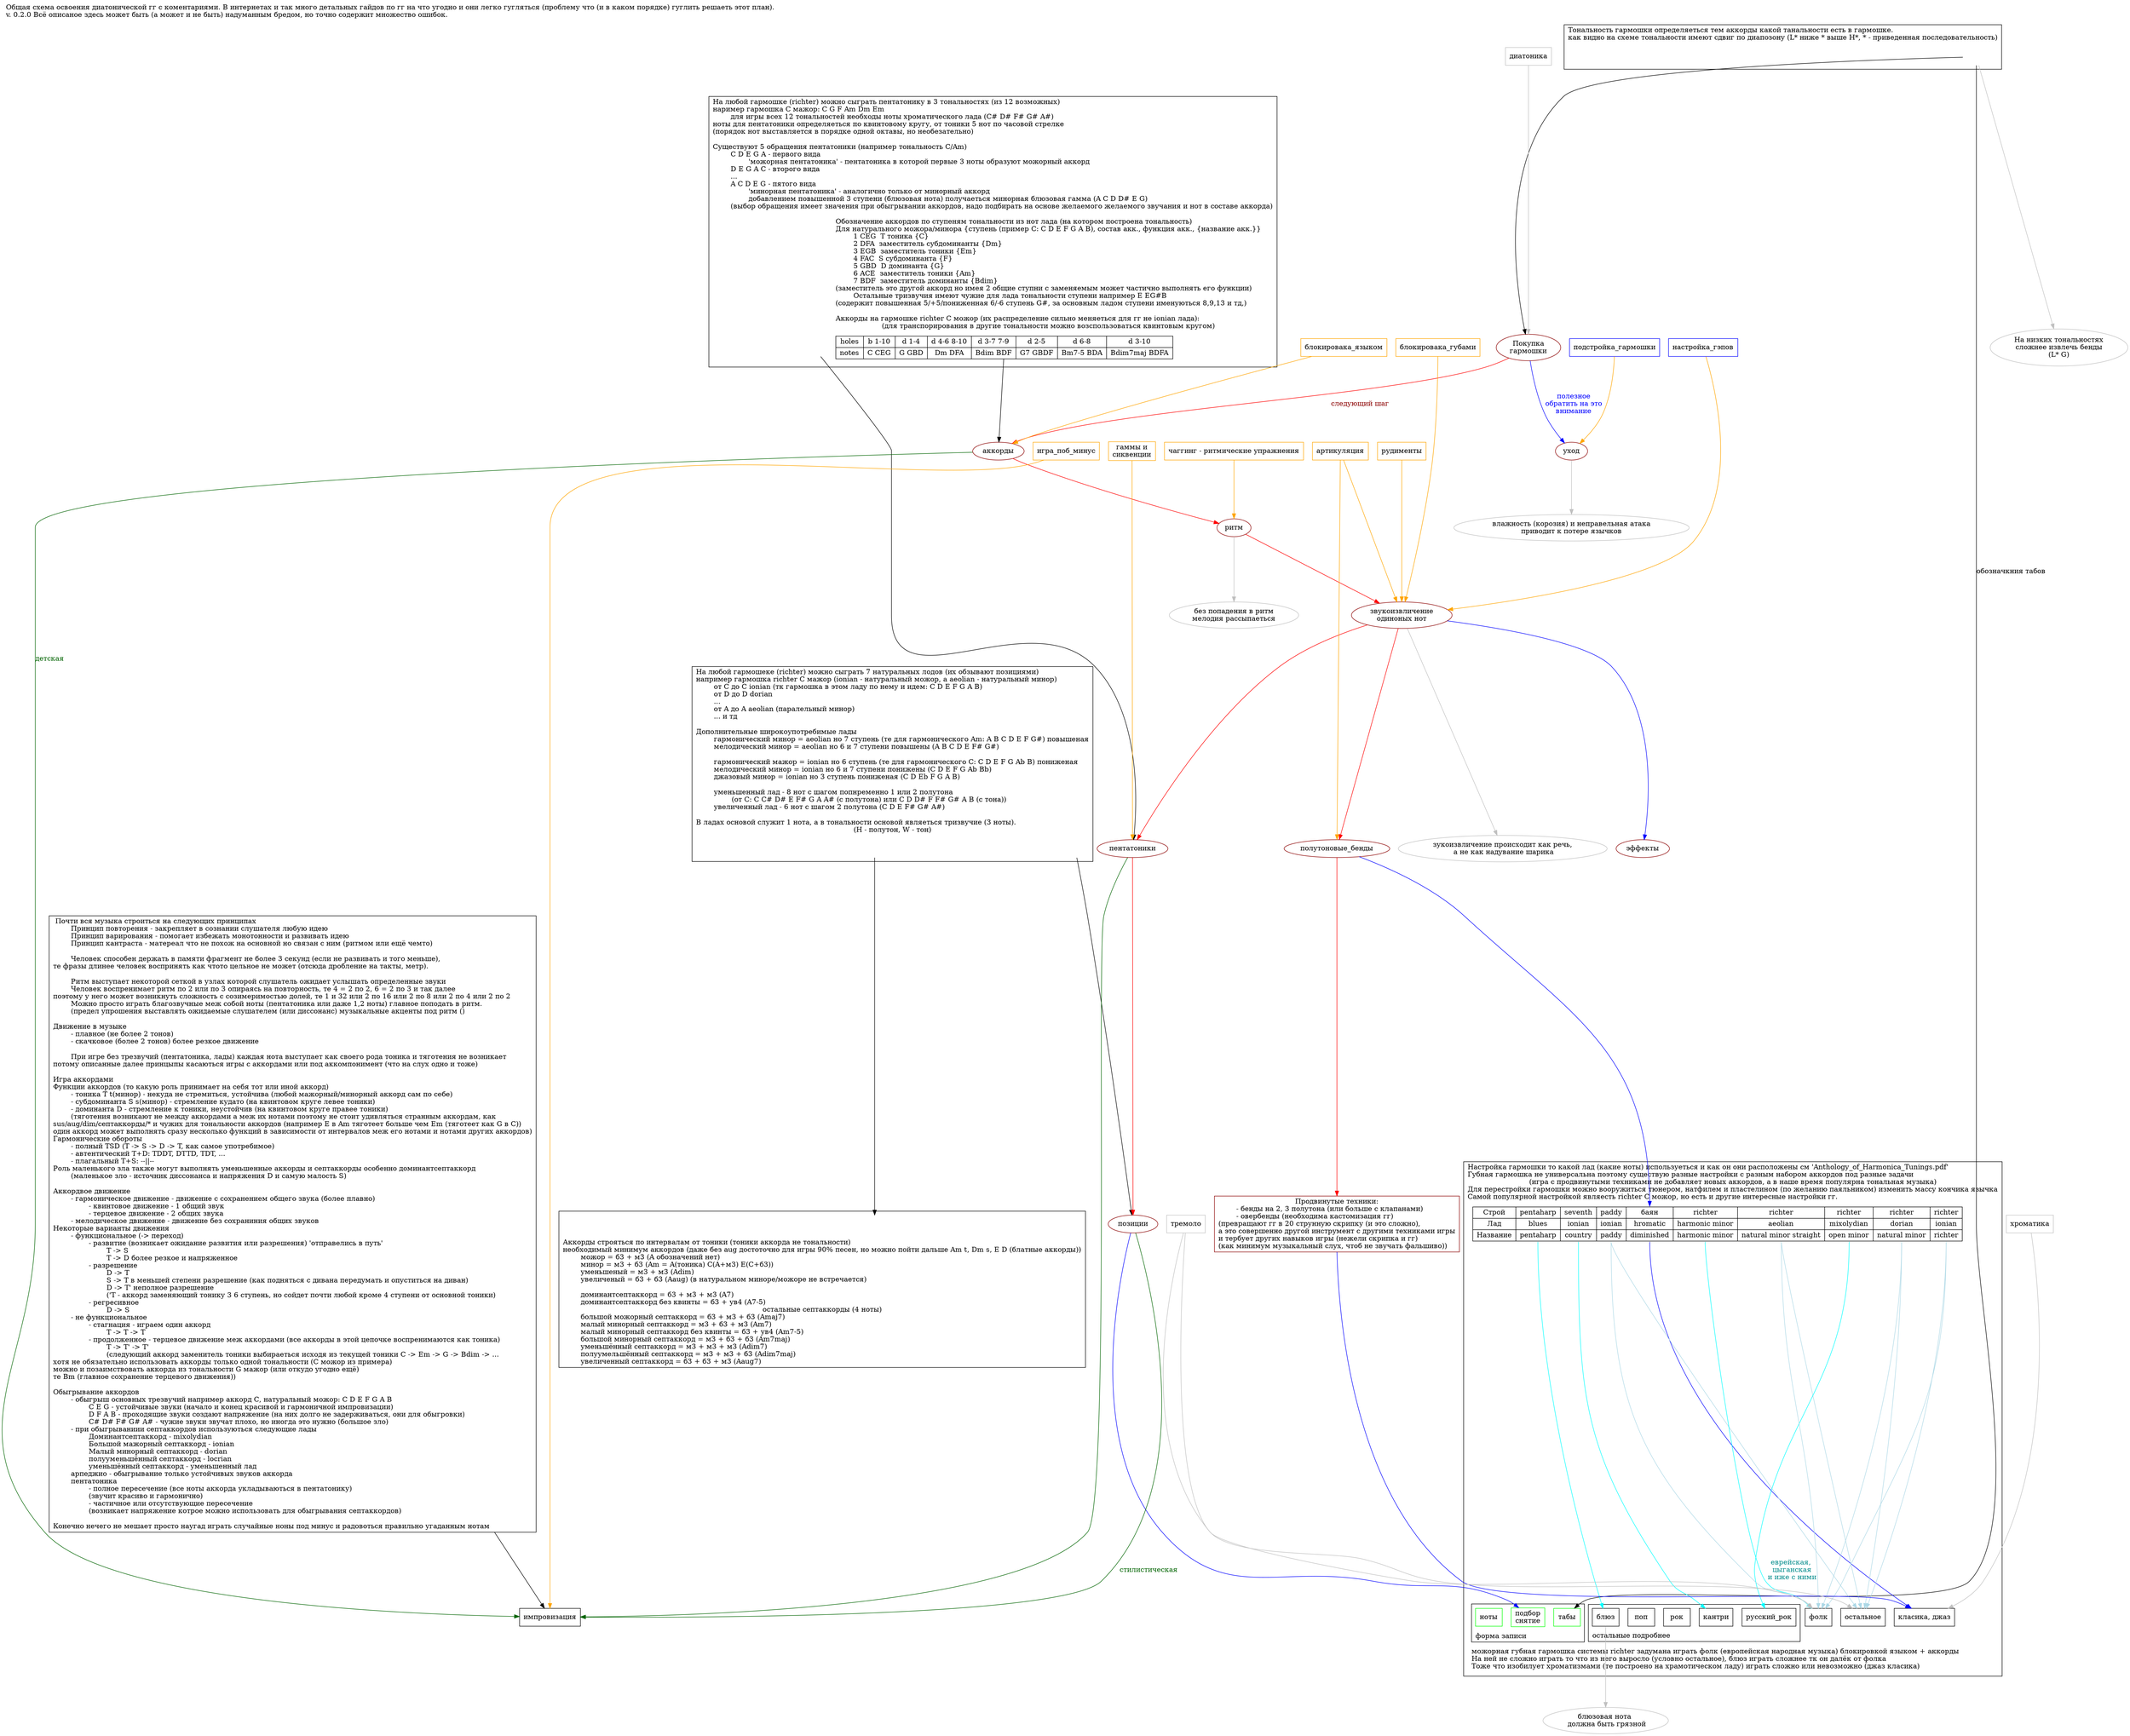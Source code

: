 /* Кратко о диатонической губной гармошке v0.0.1 Попытка обобщения и систематизации данных о диатоники системы Рихтера
	2023 АнониmныйM
Сделано с помошью graphviz
*/

digraph H { comment="если не указан источник то или украл или личный опыт прикрепленные источники: 
и0 'План самостоятельного занятия' 'из t.me/harmonicaru_chat'
и1 'Anthology_of_Harmonica_Tunings.pdf' 'Борода на харпе, в контакте'
"
cluster=true
layout=dot
labelloc=t
labeljust=l
nojustify=true
rankdir=TB
ranksep="1.5"
node[shape=box]
edge[color=gray]

label="Общая схема освоения диатонической гг с коментариями. В интернетах и так много детальных гайдов по гг на что угодно и они легко гугляться (проблему что (и в каком порядке) гуглить решаеть этот план).\l\
v. 0.2.0 Всё описаное здесь может быть (а может и не быть) надуманным бредом, но точно содержит множество ошибок.\l"
/*--------------------------------------------------------------------------------*/
	{label="Тональность гармошки определяеться тем аккорды какой танальности есть в гармошке.\l\
как видно на схеме тональности имеют сдвиг по диапозону (L* ниже * выше H*, * - приведенная последовательность)\l" 
		ключи [image="harp-keys.png" shape=none label=""] }
/*--------------------------------------------------------------------------------*/
	{label="Настройка гармошки то какой лад (какие ноты) используеться и как он они расположены см 'Anthology_of_Harmonica_Tunings.pdf'\l\
Губная гармошка не универсальна поэтому существую разные настройки с разным набором аккордов под разные задачи \l\
(игра с продвинутыми техниками не добавляет новых аккордов, а в наше время популярна тональная музыка)
Для перестройки гармошки можно вооружиться тюнером, натфилем и пластелином (по желанию паяльником) изменить массу кончика язычка\l\
Самой популярной настройкой являесть richter C можор, но есть и другие интересные настройки гг. \l"
		настройка [shape=record label="
{Строй|Лад|Название}
|{pentaharp|blues|<penta>pentaharp}
|{seventh|ionian|<sev>country}
|{paddy|ionian|<paddy>paddy}
|{<dimup>баян|hromatic|<dim>diminished}
|{richter|harmonic minor|<harmonicM>harmonic minor}
|{richter|aeolian|<naturalMstraight>natural minor straight}
|{richter|mixolydian|<openM>open minor}
|{richter|dorian|<naturalM>natural minor}
|{richter|ionian|<richter>richter}
" comment="и1"]
		{color=white labelloc=b label="можорная губная гармошка системы richter задумана играть фолк (европейская народная музыка) блокировкой языком + аккорды\l\
На ней не сложно играть то что из него выросло (условно остальное), блюз играть сложнее тк он далёк от фолка\l\
Тоже что изобилует хроматизмами (те построено на храмотическом ладу) играть сложно или невозможно (джаз класика)\l\
"
			хроматизмы [label="класика, джаз"]
			остальное 
			{color=black label="остальные подробнее" русский_рок кантри рок поп блюз }
			{color=black label="форма записи" node[color="green"] подбор [label="подбор\lснятие"] табы ноты}
			фолк }
	}
	{labelloc=b label="Аккорды строяться по интервалам от тоники (тоники аккорда не тональности) \l\
необходимый минимум аккордов (даже без aug достоточно для игры 90% песен, но можно пойти дальше Am t, Dm s, E D (блатные аккорды))\l\
	можор = б3 + м3 (A обозначений нет)\l\
	минор = м3 + б3 (Am = A(тоника) C(A+м3) E(C+б3))\l\
	уменьшеный = м3 + м3 (Adim)\l\
	увеличеный = б3 + б3 (Aaug) (в натуральном миноре/можоре не встречается)\l\

	доминантсептаккорд = б3 + м3 + м3 (A7)\l\
	доминантсептаккорд без квинты = б3 + ув4 (A7-5)\l\
остальные септаккорды (4 ноты)
	большой можорный септаккорд = б3 + м3 + б3 (Amaj7)\l\
	малый минорный септаккорд = м3 + б3 + м3 (Am7)\l\
	малый минорный септаккорд без квинты = б3 + ув4 (Am7-5)\l\
	большой минорный септаккорд = м3 + б3 + б3 (Am7maj)\l\
	уменьшённый септаккорд = м3 + м3 + м3 (Adim7)\l\
	полуумельшённый септаккорд = м3 + м3 + б3 (Adim7maj)\l\
	увеличенный септаккорд = б3 + б3 + м3 (Aaug7)\l\
"
/*
задержания (не аккорды но можно использовать для одозначения аккорда)
	задержание на секунде = б2 + ч5 
	задержание на кварте = 
*/
	интервалы [image="intervals.jpg" label="" shape=none ] }
/*--------------------------------------------------------------------------------*/
	{label="На любой гармошке (richter) можно сыграть пентатонику в 3 тональностях (из 12 возможных)\l\
наример гармошка C мажор: C G F Am Dm Em \l\
	для игры всех 12 тональностей необходы ноты хроматического лада (C# D# F# G# A#)\l\
ноты для пентатоники определяеться по квинтовому кругу, от тоники 5 нот по часовой стрелке \l\
(порядок нот выставляется в порядке одной октавы, но необезательно)\l\

Существуют 5 обращения пентатоники (например тональность С/Am)\l\
	C D E G A - первого вида \l\
		'можорная пентатоника' - пентатоника в которой первые 3 ноты образуют можорный аккорд\l\
	D E G A C - второго вида\l	...\l\
	A C D E G - пятого вида \l\
		'минорная пентатоника' - аналогично только от минорный аккорд\l\
		добавлением повышенной 3 ступени (блюзовая нота) получаеться минорная блюзовая гамма (A C D D# E G)\l\
	(выбор обращения имеет значения при обыгрывании аккордов, надо подбирать на основе желаемого желаемого звучания и нот в составе аккорда)\l"

		{label="Обозначение аккордов по ступеням тональности из нот лада (на котором построена тональность)\l\
Для натурального можора/минора {ступень (пример C: C D E F G A B), состав акк., функция акк., {название акк.}}\l\
	1 CEG  T тоника {C}\l\
	2 DFA  заместитель субдоминанты {Dm}\l\
	3 EGB  заместитель тоники {Em}\l\
	4 FAC  S субдоминанта {F}\l\
	5 GBD  D доминанта {G}\l\
	6 ACE  заместитель тоники {Am}\l\
	7 BDF  заместитель доминанты {Bdim}\l\
(заместитель это другой аккорд но имея 2 общие ступни с заменяемым может частично выполнять его функции)\l\
	Остальные тризвучия имеют чужие для лада тональности ступени например E EG#B \l\
(содержит повышенная 5/+5/пониженная 6/-6 ступень G#, за основным ладом ступени именуються 8,9,13 и тд,)\l\

Аккорды на гармошке richter C можор (их распределение сильно меняеться для гг не ionian лада):\l\
(для транспорирования в другие тональности можно возспользоваться квинтовым кругом)
" color=white
		аккордыС [shape=record label="{holes|notes}
|{b 1-10|C CEG}
|{d 1-4|G GBD}
|{d 4-6 8-10|Dm DFA}
|{d 3-7 7-9|Bdim BDF}
|{d 2-5|G7 GBDF}
|{d 6-8|Bm7-5 BDA}
|{d 3-10|Bdim7maj BDFA}
"]
}
		вызов_ктулху [image="circle_of_fifths.jpg" shape=none label=""] /* ктулху может захавать мозг */ }
/*--------------------------------------------------------------------------------*/
	{label="На любой гармошеке (richter) можно сыграть 7 натуральных лодов (их обзывают позициями)\l\
например гармошка richter C мажор (ionian - натуральный можор, а aeolian - натуральный минор)\l\
	от C до C ionian (тк гармошка в этом ладу по нему и идем: C D E F G A B)\l\
	от D до D dorian\l\
	...\l\
	от A до A aeolian (паралельный минор)\l\
	... и тд \l\

Дополнительные широкоупотребимые лады\l\
	гармонический минор = aeolian но 7 ступень (те для гармонического Am: A B C D E F G#) повышеная\l\
	мелодический минор = aeolian но 6 и 7 ступени повышены (A B C D E F# G#)\l\

	гармонический мажор = ionian но 6 ступень (те для гармонического C: C D E F G Ab B) пониженая\l\
	мелодический минор = ionian но 6 и 7 ступени понижены (C D E F G Ab Bb)\l\
	джазовый минор = ionian но 3 ступень пониженая (C D Eb F G A B)\l\

	уменьшенный лад - 8 нот с шагом попнременно 1 или 2 полутона\l\
		(от C: C C# D# E F# G A A# (с полутона) или C D D# F F# G# A B (с тона))\l\
	увеличенный лад - 6 нот с шагом 2 полутона (C D E F# G# A#)\l\

В ладах основой служит 1 нота, а в тональности основой являеться тризвучие (3 ноты).\l\
(H - полутон, W - тон)\
" comment="источник wikipedia про систему Рихтера и про лады" 
		основные_лады [image="Modal_Interval_Sequence.png" shape=none label="" comment="источник англоязычная wikipedia"] 
		строй [label="" image="piano.png" shape=none] }
//	Гармонии - эмперические правила благозвучия элементов музыкального произведения\l\
/*
	1 уровень освоения музыки
Нотноая грамота
Время в музыке
интервалы
ладотональность
гармония
	- аккорды
	- функциональность аккордов
	- соединение аккордов и мелодии
фактура
синтаксис



Основы гармонии (это эмперические правила и искать вних математическую заизмосвязь не всегда можно)\l\
Консонантрость - то что нам нравиться
Диссонансность - то что нам не нравиться
	- напряжение - их создают аккорды с неблагозвучными интервалами или аккорды не к месту\l\
		(уменьшенные, увеличенные, секст- аккорды)\l\
	- разряшение - наиболнее устойчевые звуки T (самый устойчивый), S, D\l\
	- диссонанс - ощющаеться как ошибка\l\
	устойчивые ступени 1 3 5
	2 4 6 7
Музыка строиться из блоков, каждый блок состоит T S D при этом одному и томуже аккорду в \l\
Самое правильное и гармоничное движение T -> S -> D -> T (движение наоборот неканон)\l\
			также допустимо T -> T' (прямая замена тоники)\l\
		- тоническое 1 \l\ 1 3 6 - тоновая группа, тонику можно куда угодно перемещать но по квинтам  \l\
			те F <- C -> G -> D -> A -> E, перемещение на другие интервалы вызовет диссонанс\l\
			также можно поменять её через аккорд выбрав новую тонику из нот аккорда
			тоникой может быть любая ступень кроме 4
		 - доминантовое 5\l\
			5 7 - доминантная группа\l\
		- субдоминантовое 4\l\
			2 4 - субдоминантная группа\l\

		- движени - переход из T в S 
		- разрешение - переход в T из D или S\l\
		- неполное разрешение - переход из D в заменяющий T аккорд\l\
		- регресивное - переход из одного (D) в другой неустойчивый (S)\l\
Сильная доля, сильное время, тяжёлая доля, - в тактовой системе первая, метрически опорная доля такта, перед к-рой ставится тактовая черта. В сложных тактах и смешанных тактах существует и относительно сильная
доля, как бы С. д. местного значения (напр., третья четвертная в размере 4/4). С. д. подчёркивается теми или иными муз. средствами: ритмич. остановкой или энергичным дроблением длительности, вступлением новой
гармонии, громкостным акцентом, глубоким басом, мелодич. вершиной. Благодаря метрич. инерции С. д. воспринимается как логически выделенная и при отсутствии на ней реального акцента - в этом случае она наделяется
'воображаемым акцентом' (И. В. Способин). Регулярность С. д. при неизменном тактовом размере - одно из организующих начал муз. формы.
*/

	гармония [label=" Почти вся музыка строиться на следующих принципах\l\
	Принцип повторения - закрепляет в сознании слушателя любую идею\l\
	Принцип варирования - помогает избежать монотонности и развивать идею\l\
	Принцип кантраста - матереал что не похож на основной но связан с ним (ритмом или ещё чемто)\l\

	Человек способен держать в памяти фрагмент не более 3 секунд (если не развивать и того меньше), \l\
те фразы длинее человек воспринять как чтото цельное не может (отсюда дробление на такты, метр).\l\
\l\
	Ритм выступает некоторой сеткой в узлах которой слушатель ожидает услышать определенные звуки\l\
	Человек воспренимает ритм по 2 или по 3 опираясь на повторность, те 4 = 2 по 2, 6 = 2 по 3 и так далее\l\
поэтому у него может возникнуть сложность с созимеримостью долей, те 1 и 32 или 2 по 16 или 2 по 8 или 2 по 4 или 2 по 2\l\
	Можно просто играть благозвучные меж собой ноты (пентатоника или даже 1,2 ноты) главное поподать в ритм.\l\
	(предел упрошения выставлять ожидаемые слушателем (или диссонанс) музыкальные акценты под ритм ()\l\

Движение в музыке\l\
	- плавное (не более 2 тонов)\l\
	- скачковое (более 2 тонов) более резкое движение\l\

	При игре без трезвучий (пентатоника, лады) каждая нота выступает как своего рода тоника и тяготения не возникает \l\
потому описанные далее принцыпы касаються игры с аккордами или под аккомпонимент (что на слух одно и тоже)\l\

Игра аккордами \l\
Функции аккордов (то какую роль принимает на себя тот или иной аккорд)\l\
	- тоника T t(минор) - некуда не стремиться, устойчива (любой мажорный/минорный аккорд сам по себе)\l\
	- субдоминанта S s(минор) - стремление кудато (на квинтовом круге левее тоники)\l\
	- доминанта D - стремление к тоники, неустойчив (на квинтовом круге правее тоники)\l\
	(тяготения возникают не между аккордами а меж их нотами поэтому не стоит удивляться странным аккордам, как\l\
sus/aug/dim/септаккорды/* и чужих для тональности аккордов (например E в Am тяготеет больше чем Em (тяготеет как G в C))\l\
один аккорд может выполнять сразу несколько функций в зависимости от интервалов меж его нотами и нотами других аккордов)\l\
Гармонические обороты\l\
	- полный TSD (T -> S -> D -> T, как самое употребимое)\l\
	- автентический T+D: TDDT, DTTD, TDT, ...\l\
	- плагальный T+S: --||--\l\
Роль маленького зла также могут выполнять уменьшенные аккорды и септаккорды особенно доминантсептаккорд\l\
	(маленькое зло - источник диссонанса и напряжения D и самую малость S)\l\

Аккордвое движение\l\
	- гармоническое движение - движение с сохранением общего звука (более плавно)\l\
		- квинтовое движение - 1 общий звук\l\
		- терцевое движение - 2 общих звука\l\
	- мелодическое движение - движение без сохраниния общих звуков\l\
Некоторые варианты движения\l\
	- функциональное (-> переход)\l\
		- развитие (возникает ожидание развития или разрешения) 'отправелись в путь'\l\
			T -> S\l\
			T -> D более резкое и напряженное\l\
		- разрешение\l\
			D -> T\l\
			S -> T в меньшей степени разрешение (как подняться с дивана передумать и опуститься на диван)\l\
			D -> T' неполное разрешение \l\
			('T - аккорд заменяющий тонику 3 6 ступень, но сойдет почти любой кроме 4 ступени от основной тоники)\l\
		- регресивное\l\
			D -> S\l\
	- не функциональное\l\
		- стагнация - играем один аккорд\l\
			T -> T -> T\l\
		- продолженное - терцевое движение меж аккордами (все аккорды в этой цепочке воспренимаются как тоника)\l\
			T -> T' -> T' \l\
			(следующий аккорд заменитель тоники выбираеться исходя из текущей тоники C -> Em -> G -> Bdim -> ...\l\
хотя не обязательно использовать аккорды только одной тональности (С можор из примера)\l\
можно и позаимствовать аккорда из тональности G мажор (или откудо угодно ещё)\l\
те Bm (главное сохранение терцевого движения))\l\

Обыгрывание аккордов\l\
	- обыгрыш основных трезвучий например аккорд C, натуральный можор: C D E F G A B\l\
		C E G - устойчивые звуки (начало и конец красивой и гармоничной импровизации)\l\
		D F A B - проходящие звуки создают напряжение (на них долго не задерживаться, они для обыгровки)\l\
		C# D# F# G# A# - чужие звуки звучат плохо, но иногда это нужно (большое зло)\l\
	- при обыгрываниии септаккордов используються следующие лады\l\
		Доминантсептаккорд - mixolydian\l\
		Большой мажорный септаккорд - ionian\l\
		Малый минорный септаккорд - dorian\l\
		полууменьшённый септаккорд - locrian\l\
		уменьшённый септаккорд - уменьшенный лад\l\
	арпеджио - обыгрывание только устойчивых звуков аккорда\l\
	пентатоника\l\
		- полное пересечение (все ноты аккорда укладываються в пентатонику)\l\
		(звучит красиво и гармонично)\l\
		- частичное или отсутствующие пересечение\l\
		(возникает напряжение котрое можно использовать для обыгрывания септаккордов)\l\

Конечно нечего не мешает просто наугад играть случайные ноны под минус и радовоться правильно угаданным нотам\l\
" ]
/*
	гармонические_обороты[shape=record label="гармонические\l обороты|
{TSD|T+D|T+S}|
{полный|автентический|плагальные}
"]
*/
/*--------------------------------------------------------------------------------*/
	{cluster=false label=""
		{edge[color=red] node[color=darkred shape=""] // шаги
			выбор_гармошки [label="Покупка\nгармошки"]
			выбор_гармошки -> аккорды [fontcolor=darkred label="следующий шаг"]
			аккорды -> ритм -> звукоизвличение -> пентатоники -> позиции
			звукоизвличение [label="звукоизвличение\nодиноных нот"]
			//{cluster=true label="" color=white звукоизвличение бенды }
			//{cluster=true ranksep="0,1"
			//	бенды -> овербенды 
			//	бенды -> клапана}
			// -> бенды 
			//	-> {cluster=true color=white овербенды клапана}
			звукоизвличение -> полутоновые_бенды -> продвинутые_техники 
			продвинутые_техники [shape=box label="Продвинутые техники:
	- бенды на 2, 3 полутона (или больше с клапанами)\l\
	- овербенды (необходима кастомизация гг)\l\
(превращают гг в 20 струнную скрипку (и это сложно),\l\
а это совершенно другой инструмент с другими техниками игры\l\
и тербует других навыков игры (нежели скрипка и гг)\l\
(как минимум музыкальный слух, чтоб не звучать фальшиво))\l"]
			{edge[color=blue]//полезно обратить на это внимание
			выбор_гармошки -> уход [color=blue fontcolor=blue label="полезное\nобратить на это\nвнимание"]
			звукоизвличение -> эффекты [color=blue]

			позиции -> подбор
			продвинутые_техники -> хроматизмы
			}	
		}
		{edge[color=black] node[color=black] // мини справка
			основные_лады -> позиции
			вызов_ктулху -> пентатоники
			ключи -> выбор_гармошки
			//настройка:richter -> выбор_гармошки 
			ключи -> табы [label="обозначкния табов"]
			//ключи -> ноты [label="положение нот"]
			аккордыС -> аккорды
			//интервалы -> аккордыС
			строй -> интервалы
			гармония -> импровизация
		}
		{node[color=black] edge[color=darkgreen fontcolor=darkgreen] // откуда играть 
			аккорды -> импровизация [label=детская]
			пентатоники -> импровизация
			позиции -> импровизация [label=стилистическая]
		}
		{node[color=cyan] edge[color=blue]// 
			//аккорды  -> фолк
			//полутоновые_бенды -> блюз
			//бенды -> остальное
			//{edge[color=blue]
			//овербенды -> хроматизмы 
			//клапана -> хроматизмы
			//}
		}
		{node[color=orange] edge[color=orange] // техники и упражнения
			{cluster=true color=white блокировака_языком блокировака_губами }
			блокировака_языком -> аккорды
			блокировака_губами -> звукоизвличение

			{cluster=true color=white чаггинг гаммы рудименты артикуляция игра_поб_минус }
			артикуляция -> {звукоизвличение полутоновые_бенды}
			//музыкальный_слух -> {бенды овербенды клапана}
			чаггинг [label="чаггинг - ритмические упражнения"]
			чаггинг -> ритм
			гаммы [label="гаммы и\nсиквенции"]
			гаммы -> пентатоники
			рудименты -> звукоизвличение
			игра_поб_минус -> импровизация
		
			{node[color=blue] 
				{cluster=true color=white настройка_гэпов подстройка_гармошки}
			}
			подстройка_гармошки -> уход
			настройка_гэпов -> звукоизвличение
			//кастомизация -> овербенды 
		}
		{node[color=blue] edge[color=cyan fontcolor=darkcyan] // настройки инструмента 
			полутоновые_бенды -> настройка:dimup [color=blue]
			настройка:dim -> хроматизмы [color=blue]
			настройка:penta -> блюз 
			настройка:sev -> кантри 
			настройка:openM -> русский_рок 
			настройка:harmonicM -> фолк [label="еврейская,\n цыганская\n и иже с ними"]

			настройка:richter -> {фолк остальное} [color=lightblue]
			настройка:naturalMstraight -> {фолк остальное} [color=lightblue]
			настройка:paddy -> {фолк остальное} [color=lightblue]
			настройка:naturalM -> {фолк остальное} [color=lightblue]
		}	
		{node[color=gray] edge[color=gray] // инструмент
			хроматика -> хроматизмы
			тремоло -> {фолк остальное }
			диатоника -> выбор_гармошки 
		}
		{node[color=gray shape=""] edge[color=gray] // комменты
			блюзовая_нота [label="блюзовая нота \n должна быть грязной"]
			блюз -> блюзовая_нота
			вожность_артикуляции [label="зукоизвличение происходит как речь,\n а не как надувание шарика"]
			звукоизвличение -> вожность_артикуляции
			поломка_гармошки [label="влажность (корозия) и неправельная атака\nприводит к потере язычков"]
			уход -> поломка_гармошки
			низкие_тональности [label="На низких тональностях\nсложнее извлечь бенды\n(L* G)"]
			ключи -> низкие_тональности
			важный_ритм [label="без попадения в ритм\nмелодия рассыпаеться"]
			ритм -> важный_ритм
			//высокие_тональности [label="На высоких тональностях\nсложнее извлечь бенды\nнавдох (F H*)"]
			//высокие_тональности -> ключи
			//больше_бендов [label="Клапаны позволяют\nполучить больше бендов"]
			//бенды -> больше_бендов
		}
	}
}
